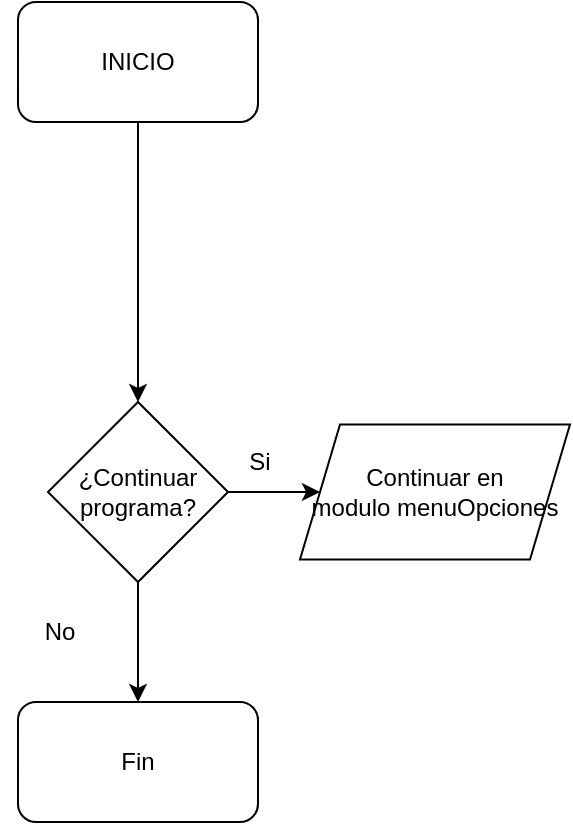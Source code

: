<mxfile version="20.8.10" type="device"><diagram id="Za_ghsa-kspRgTz69jgi" name="Página-1"><mxGraphModel dx="1418" dy="828" grid="1" gridSize="10" guides="1" tooltips="1" connect="1" arrows="1" fold="1" page="1" pageScale="1" pageWidth="827" pageHeight="1169" math="0" shadow="0"><root><mxCell id="0"/><mxCell id="1" parent="0"/><mxCell id="qdAUw6cexuw8vS7VrVnQ-8" style="edgeStyle=orthogonalEdgeStyle;rounded=0;orthogonalLoop=1;jettySize=auto;html=1;entryX=0.5;entryY=0;entryDx=0;entryDy=0;" parent="1" source="qdAUw6cexuw8vS7VrVnQ-1" edge="1" target="qdAUw6cexuw8vS7VrVnQ-20"><mxGeometry relative="1" as="geometry"><mxPoint x="414" y="170" as="targetPoint"/></mxGeometry></mxCell><mxCell id="qdAUw6cexuw8vS7VrVnQ-1" value="INICIO" style="rounded=1;whiteSpace=wrap;html=1;" parent="1" vertex="1"><mxGeometry x="449" y="50" width="120" height="60" as="geometry"/></mxCell><mxCell id="qdAUw6cexuw8vS7VrVnQ-29" style="edgeStyle=orthogonalEdgeStyle;rounded=0;orthogonalLoop=1;jettySize=auto;html=1;entryX=0.5;entryY=0;entryDx=0;entryDy=0;" parent="1" source="qdAUw6cexuw8vS7VrVnQ-20" target="qdAUw6cexuw8vS7VrVnQ-28" edge="1"><mxGeometry relative="1" as="geometry"/></mxCell><mxCell id="qdAUw6cexuw8vS7VrVnQ-32" style="edgeStyle=orthogonalEdgeStyle;rounded=0;orthogonalLoop=1;jettySize=auto;html=1;" parent="1" source="qdAUw6cexuw8vS7VrVnQ-20" target="qdAUw6cexuw8vS7VrVnQ-30" edge="1"><mxGeometry relative="1" as="geometry"/></mxCell><mxCell id="qdAUw6cexuw8vS7VrVnQ-20" value="¿Continuar programa?" style="rhombus;whiteSpace=wrap;html=1;" parent="1" vertex="1"><mxGeometry x="464" y="250" width="90" height="90" as="geometry"/></mxCell><mxCell id="qdAUw6cexuw8vS7VrVnQ-26" value="No" style="text;html=1;strokeColor=none;fillColor=none;align=center;verticalAlign=middle;whiteSpace=wrap;rounded=0;" parent="1" vertex="1"><mxGeometry x="440" y="350" width="60" height="30" as="geometry"/></mxCell><mxCell id="qdAUw6cexuw8vS7VrVnQ-27" value="Si" style="text;html=1;strokeColor=none;fillColor=none;align=center;verticalAlign=middle;whiteSpace=wrap;rounded=0;" parent="1" vertex="1"><mxGeometry x="540" y="265" width="60" height="30" as="geometry"/></mxCell><mxCell id="qdAUw6cexuw8vS7VrVnQ-28" value="Fin" style="rounded=1;whiteSpace=wrap;html=1;" parent="1" vertex="1"><mxGeometry x="449" y="400" width="120" height="60" as="geometry"/></mxCell><mxCell id="qdAUw6cexuw8vS7VrVnQ-30" value="Continuar en modulo&amp;nbsp;menuOpciones" style="shape=parallelogram;perimeter=parallelogramPerimeter;whiteSpace=wrap;html=1;fixedSize=1;" parent="1" vertex="1"><mxGeometry x="590" y="261.25" width="135" height="67.5" as="geometry"/></mxCell></root></mxGraphModel></diagram></mxfile>